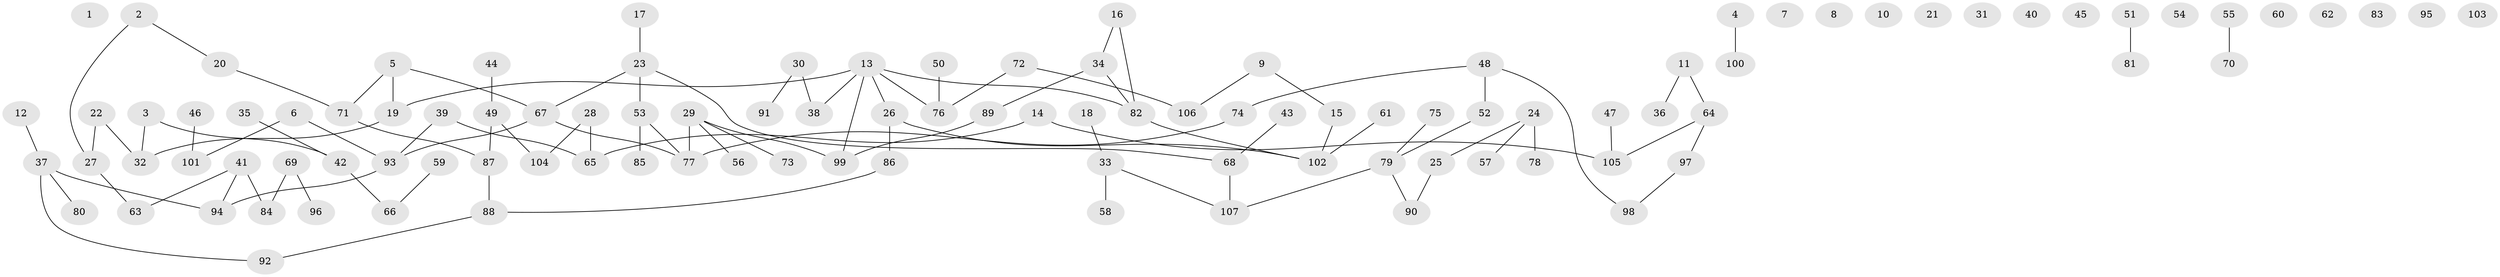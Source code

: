 // coarse degree distribution, {0: 0.29310344827586204, 3: 0.13793103448275862, 4: 0.08620689655172414, 7: 0.017241379310344827, 2: 0.27586206896551724, 9: 0.017241379310344827, 1: 0.1724137931034483}
// Generated by graph-tools (version 1.1) at 2025/16/03/04/25 18:16:42]
// undirected, 107 vertices, 102 edges
graph export_dot {
graph [start="1"]
  node [color=gray90,style=filled];
  1;
  2;
  3;
  4;
  5;
  6;
  7;
  8;
  9;
  10;
  11;
  12;
  13;
  14;
  15;
  16;
  17;
  18;
  19;
  20;
  21;
  22;
  23;
  24;
  25;
  26;
  27;
  28;
  29;
  30;
  31;
  32;
  33;
  34;
  35;
  36;
  37;
  38;
  39;
  40;
  41;
  42;
  43;
  44;
  45;
  46;
  47;
  48;
  49;
  50;
  51;
  52;
  53;
  54;
  55;
  56;
  57;
  58;
  59;
  60;
  61;
  62;
  63;
  64;
  65;
  66;
  67;
  68;
  69;
  70;
  71;
  72;
  73;
  74;
  75;
  76;
  77;
  78;
  79;
  80;
  81;
  82;
  83;
  84;
  85;
  86;
  87;
  88;
  89;
  90;
  91;
  92;
  93;
  94;
  95;
  96;
  97;
  98;
  99;
  100;
  101;
  102;
  103;
  104;
  105;
  106;
  107;
  2 -- 20;
  2 -- 27;
  3 -- 32;
  3 -- 42;
  4 -- 100;
  5 -- 19;
  5 -- 67;
  5 -- 71;
  6 -- 93;
  6 -- 101;
  9 -- 15;
  9 -- 106;
  11 -- 36;
  11 -- 64;
  12 -- 37;
  13 -- 19;
  13 -- 26;
  13 -- 38;
  13 -- 76;
  13 -- 82;
  13 -- 99;
  14 -- 65;
  14 -- 105;
  15 -- 102;
  16 -- 34;
  16 -- 82;
  17 -- 23;
  18 -- 33;
  19 -- 32;
  20 -- 71;
  22 -- 27;
  22 -- 32;
  23 -- 53;
  23 -- 67;
  23 -- 68;
  24 -- 25;
  24 -- 57;
  24 -- 78;
  25 -- 90;
  26 -- 86;
  26 -- 102;
  27 -- 63;
  28 -- 65;
  28 -- 104;
  29 -- 56;
  29 -- 73;
  29 -- 77;
  29 -- 99;
  30 -- 38;
  30 -- 91;
  33 -- 58;
  33 -- 107;
  34 -- 82;
  34 -- 89;
  35 -- 42;
  37 -- 80;
  37 -- 92;
  37 -- 94;
  39 -- 65;
  39 -- 93;
  41 -- 63;
  41 -- 84;
  41 -- 94;
  42 -- 66;
  43 -- 68;
  44 -- 49;
  46 -- 101;
  47 -- 105;
  48 -- 52;
  48 -- 74;
  48 -- 98;
  49 -- 87;
  49 -- 104;
  50 -- 76;
  51 -- 81;
  52 -- 79;
  53 -- 77;
  53 -- 85;
  55 -- 70;
  59 -- 66;
  61 -- 102;
  64 -- 97;
  64 -- 105;
  67 -- 77;
  67 -- 93;
  68 -- 107;
  69 -- 84;
  69 -- 96;
  71 -- 87;
  72 -- 76;
  72 -- 106;
  74 -- 77;
  75 -- 79;
  79 -- 90;
  79 -- 107;
  82 -- 102;
  86 -- 88;
  87 -- 88;
  88 -- 92;
  89 -- 99;
  93 -- 94;
  97 -- 98;
}
